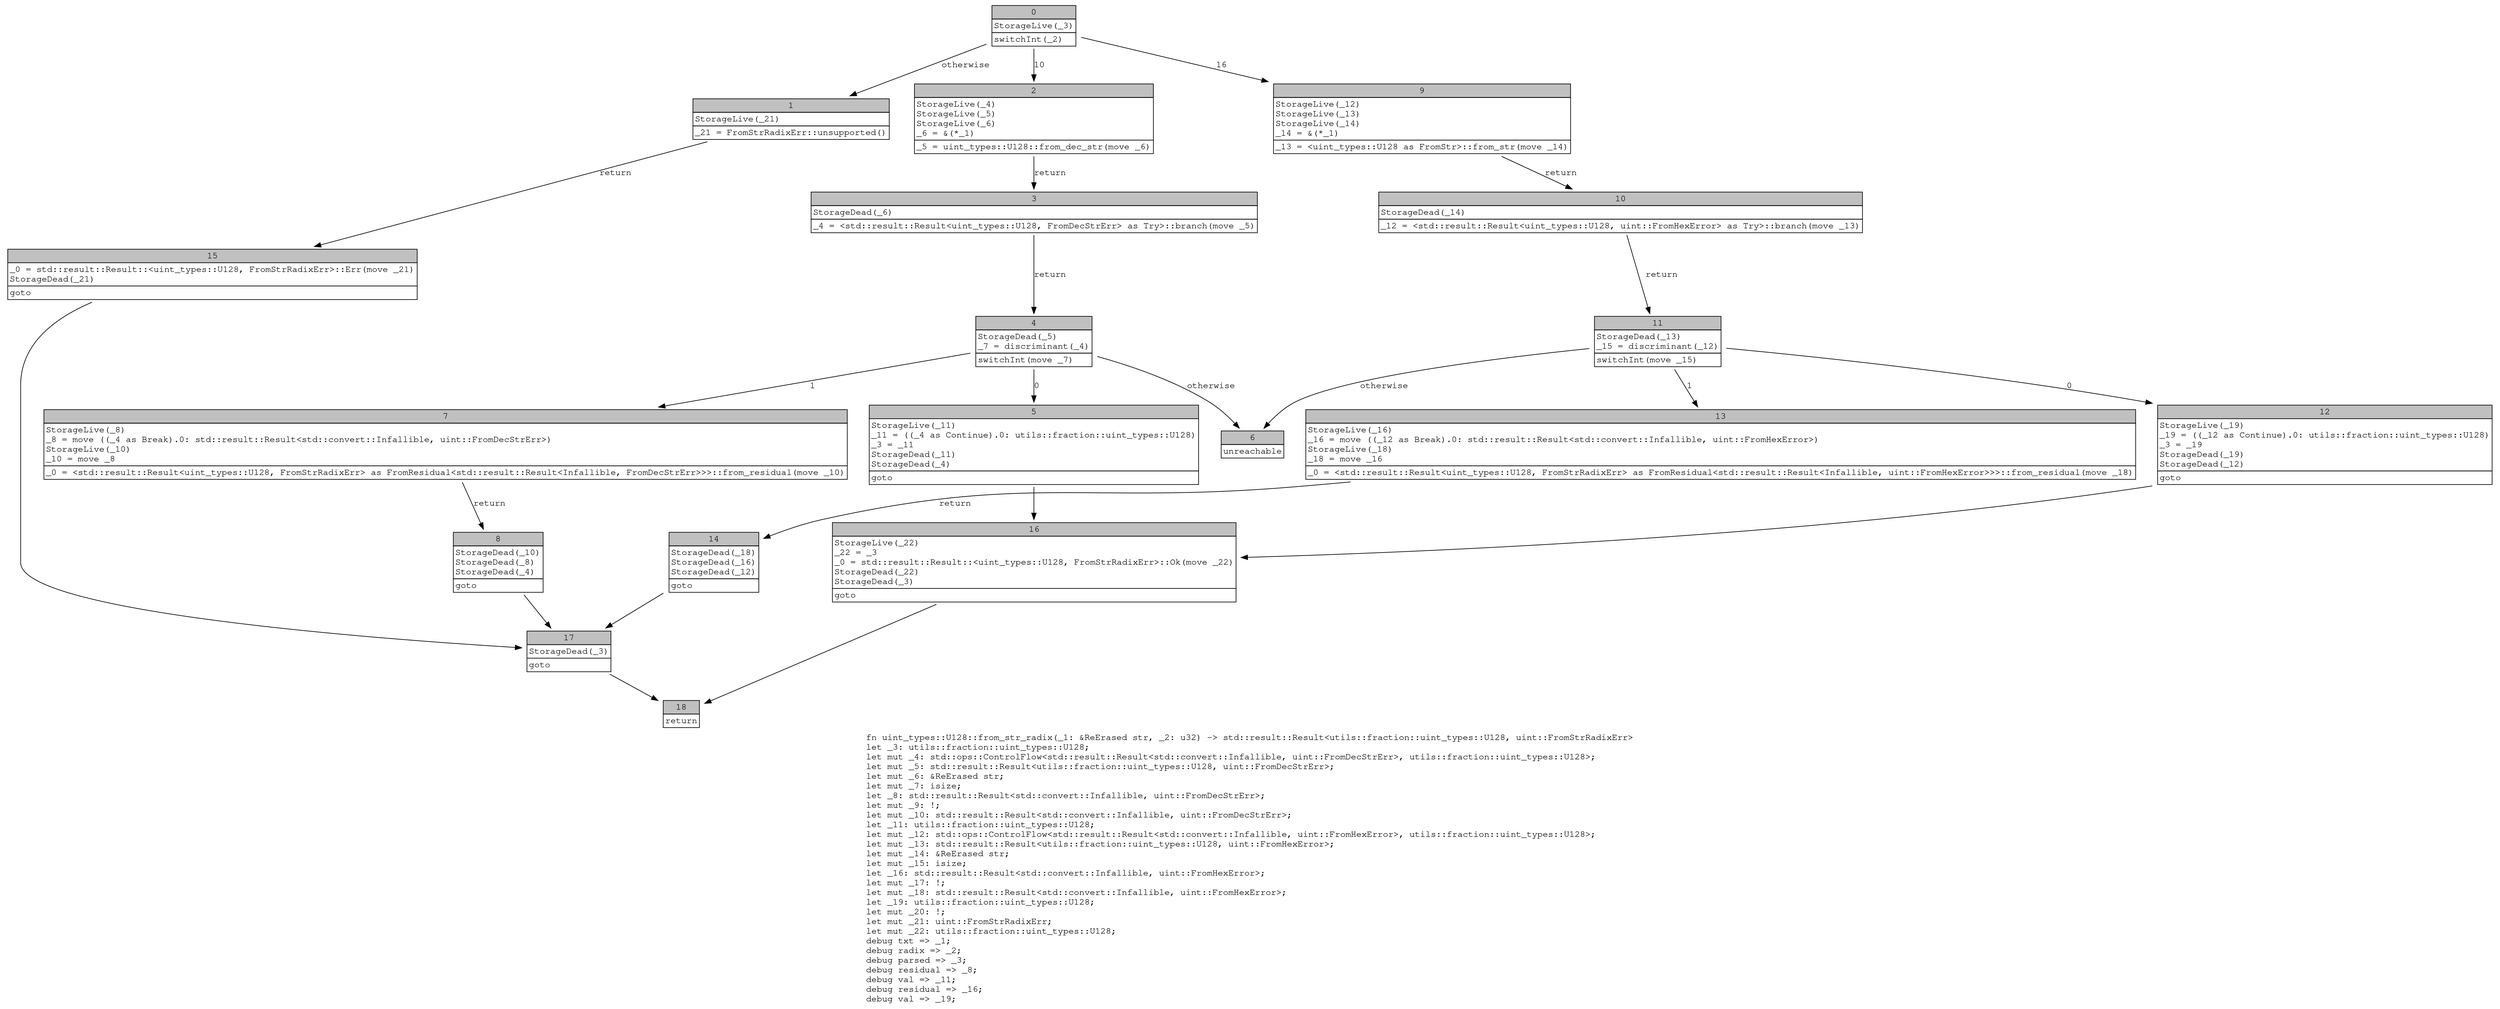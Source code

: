 digraph Mir_0_11863 {
    graph [fontname="Courier, monospace"];
    node [fontname="Courier, monospace"];
    edge [fontname="Courier, monospace"];
    label=<fn uint_types::U128::from_str_radix(_1: &amp;ReErased str, _2: u32) -&gt; std::result::Result&lt;utils::fraction::uint_types::U128, uint::FromStrRadixErr&gt;<br align="left"/>let _3: utils::fraction::uint_types::U128;<br align="left"/>let mut _4: std::ops::ControlFlow&lt;std::result::Result&lt;std::convert::Infallible, uint::FromDecStrErr&gt;, utils::fraction::uint_types::U128&gt;;<br align="left"/>let mut _5: std::result::Result&lt;utils::fraction::uint_types::U128, uint::FromDecStrErr&gt;;<br align="left"/>let mut _6: &amp;ReErased str;<br align="left"/>let mut _7: isize;<br align="left"/>let _8: std::result::Result&lt;std::convert::Infallible, uint::FromDecStrErr&gt;;<br align="left"/>let mut _9: !;<br align="left"/>let mut _10: std::result::Result&lt;std::convert::Infallible, uint::FromDecStrErr&gt;;<br align="left"/>let _11: utils::fraction::uint_types::U128;<br align="left"/>let mut _12: std::ops::ControlFlow&lt;std::result::Result&lt;std::convert::Infallible, uint::FromHexError&gt;, utils::fraction::uint_types::U128&gt;;<br align="left"/>let mut _13: std::result::Result&lt;utils::fraction::uint_types::U128, uint::FromHexError&gt;;<br align="left"/>let mut _14: &amp;ReErased str;<br align="left"/>let mut _15: isize;<br align="left"/>let _16: std::result::Result&lt;std::convert::Infallible, uint::FromHexError&gt;;<br align="left"/>let mut _17: !;<br align="left"/>let mut _18: std::result::Result&lt;std::convert::Infallible, uint::FromHexError&gt;;<br align="left"/>let _19: utils::fraction::uint_types::U128;<br align="left"/>let mut _20: !;<br align="left"/>let mut _21: uint::FromStrRadixErr;<br align="left"/>let mut _22: utils::fraction::uint_types::U128;<br align="left"/>debug txt =&gt; _1;<br align="left"/>debug radix =&gt; _2;<br align="left"/>debug parsed =&gt; _3;<br align="left"/>debug residual =&gt; _8;<br align="left"/>debug val =&gt; _11;<br align="left"/>debug residual =&gt; _16;<br align="left"/>debug val =&gt; _19;<br align="left"/>>;
    bb0__0_11863 [shape="none", label=<<table border="0" cellborder="1" cellspacing="0"><tr><td bgcolor="gray" align="center" colspan="1">0</td></tr><tr><td align="left" balign="left">StorageLive(_3)<br/></td></tr><tr><td align="left">switchInt(_2)</td></tr></table>>];
    bb1__0_11863 [shape="none", label=<<table border="0" cellborder="1" cellspacing="0"><tr><td bgcolor="gray" align="center" colspan="1">1</td></tr><tr><td align="left" balign="left">StorageLive(_21)<br/></td></tr><tr><td align="left">_21 = FromStrRadixErr::unsupported()</td></tr></table>>];
    bb2__0_11863 [shape="none", label=<<table border="0" cellborder="1" cellspacing="0"><tr><td bgcolor="gray" align="center" colspan="1">2</td></tr><tr><td align="left" balign="left">StorageLive(_4)<br/>StorageLive(_5)<br/>StorageLive(_6)<br/>_6 = &amp;(*_1)<br/></td></tr><tr><td align="left">_5 = uint_types::U128::from_dec_str(move _6)</td></tr></table>>];
    bb3__0_11863 [shape="none", label=<<table border="0" cellborder="1" cellspacing="0"><tr><td bgcolor="gray" align="center" colspan="1">3</td></tr><tr><td align="left" balign="left">StorageDead(_6)<br/></td></tr><tr><td align="left">_4 = &lt;std::result::Result&lt;uint_types::U128, FromDecStrErr&gt; as Try&gt;::branch(move _5)</td></tr></table>>];
    bb4__0_11863 [shape="none", label=<<table border="0" cellborder="1" cellspacing="0"><tr><td bgcolor="gray" align="center" colspan="1">4</td></tr><tr><td align="left" balign="left">StorageDead(_5)<br/>_7 = discriminant(_4)<br/></td></tr><tr><td align="left">switchInt(move _7)</td></tr></table>>];
    bb5__0_11863 [shape="none", label=<<table border="0" cellborder="1" cellspacing="0"><tr><td bgcolor="gray" align="center" colspan="1">5</td></tr><tr><td align="left" balign="left">StorageLive(_11)<br/>_11 = ((_4 as Continue).0: utils::fraction::uint_types::U128)<br/>_3 = _11<br/>StorageDead(_11)<br/>StorageDead(_4)<br/></td></tr><tr><td align="left">goto</td></tr></table>>];
    bb6__0_11863 [shape="none", label=<<table border="0" cellborder="1" cellspacing="0"><tr><td bgcolor="gray" align="center" colspan="1">6</td></tr><tr><td align="left">unreachable</td></tr></table>>];
    bb7__0_11863 [shape="none", label=<<table border="0" cellborder="1" cellspacing="0"><tr><td bgcolor="gray" align="center" colspan="1">7</td></tr><tr><td align="left" balign="left">StorageLive(_8)<br/>_8 = move ((_4 as Break).0: std::result::Result&lt;std::convert::Infallible, uint::FromDecStrErr&gt;)<br/>StorageLive(_10)<br/>_10 = move _8<br/></td></tr><tr><td align="left">_0 = &lt;std::result::Result&lt;uint_types::U128, FromStrRadixErr&gt; as FromResidual&lt;std::result::Result&lt;Infallible, FromDecStrErr&gt;&gt;&gt;::from_residual(move _10)</td></tr></table>>];
    bb8__0_11863 [shape="none", label=<<table border="0" cellborder="1" cellspacing="0"><tr><td bgcolor="gray" align="center" colspan="1">8</td></tr><tr><td align="left" balign="left">StorageDead(_10)<br/>StorageDead(_8)<br/>StorageDead(_4)<br/></td></tr><tr><td align="left">goto</td></tr></table>>];
    bb9__0_11863 [shape="none", label=<<table border="0" cellborder="1" cellspacing="0"><tr><td bgcolor="gray" align="center" colspan="1">9</td></tr><tr><td align="left" balign="left">StorageLive(_12)<br/>StorageLive(_13)<br/>StorageLive(_14)<br/>_14 = &amp;(*_1)<br/></td></tr><tr><td align="left">_13 = &lt;uint_types::U128 as FromStr&gt;::from_str(move _14)</td></tr></table>>];
    bb10__0_11863 [shape="none", label=<<table border="0" cellborder="1" cellspacing="0"><tr><td bgcolor="gray" align="center" colspan="1">10</td></tr><tr><td align="left" balign="left">StorageDead(_14)<br/></td></tr><tr><td align="left">_12 = &lt;std::result::Result&lt;uint_types::U128, uint::FromHexError&gt; as Try&gt;::branch(move _13)</td></tr></table>>];
    bb11__0_11863 [shape="none", label=<<table border="0" cellborder="1" cellspacing="0"><tr><td bgcolor="gray" align="center" colspan="1">11</td></tr><tr><td align="left" balign="left">StorageDead(_13)<br/>_15 = discriminant(_12)<br/></td></tr><tr><td align="left">switchInt(move _15)</td></tr></table>>];
    bb12__0_11863 [shape="none", label=<<table border="0" cellborder="1" cellspacing="0"><tr><td bgcolor="gray" align="center" colspan="1">12</td></tr><tr><td align="left" balign="left">StorageLive(_19)<br/>_19 = ((_12 as Continue).0: utils::fraction::uint_types::U128)<br/>_3 = _19<br/>StorageDead(_19)<br/>StorageDead(_12)<br/></td></tr><tr><td align="left">goto</td></tr></table>>];
    bb13__0_11863 [shape="none", label=<<table border="0" cellborder="1" cellspacing="0"><tr><td bgcolor="gray" align="center" colspan="1">13</td></tr><tr><td align="left" balign="left">StorageLive(_16)<br/>_16 = move ((_12 as Break).0: std::result::Result&lt;std::convert::Infallible, uint::FromHexError&gt;)<br/>StorageLive(_18)<br/>_18 = move _16<br/></td></tr><tr><td align="left">_0 = &lt;std::result::Result&lt;uint_types::U128, FromStrRadixErr&gt; as FromResidual&lt;std::result::Result&lt;Infallible, uint::FromHexError&gt;&gt;&gt;::from_residual(move _18)</td></tr></table>>];
    bb14__0_11863 [shape="none", label=<<table border="0" cellborder="1" cellspacing="0"><tr><td bgcolor="gray" align="center" colspan="1">14</td></tr><tr><td align="left" balign="left">StorageDead(_18)<br/>StorageDead(_16)<br/>StorageDead(_12)<br/></td></tr><tr><td align="left">goto</td></tr></table>>];
    bb15__0_11863 [shape="none", label=<<table border="0" cellborder="1" cellspacing="0"><tr><td bgcolor="gray" align="center" colspan="1">15</td></tr><tr><td align="left" balign="left">_0 = std::result::Result::&lt;uint_types::U128, FromStrRadixErr&gt;::Err(move _21)<br/>StorageDead(_21)<br/></td></tr><tr><td align="left">goto</td></tr></table>>];
    bb16__0_11863 [shape="none", label=<<table border="0" cellborder="1" cellspacing="0"><tr><td bgcolor="gray" align="center" colspan="1">16</td></tr><tr><td align="left" balign="left">StorageLive(_22)<br/>_22 = _3<br/>_0 = std::result::Result::&lt;uint_types::U128, FromStrRadixErr&gt;::Ok(move _22)<br/>StorageDead(_22)<br/>StorageDead(_3)<br/></td></tr><tr><td align="left">goto</td></tr></table>>];
    bb17__0_11863 [shape="none", label=<<table border="0" cellborder="1" cellspacing="0"><tr><td bgcolor="gray" align="center" colspan="1">17</td></tr><tr><td align="left" balign="left">StorageDead(_3)<br/></td></tr><tr><td align="left">goto</td></tr></table>>];
    bb18__0_11863 [shape="none", label=<<table border="0" cellborder="1" cellspacing="0"><tr><td bgcolor="gray" align="center" colspan="1">18</td></tr><tr><td align="left">return</td></tr></table>>];
    bb0__0_11863 -> bb2__0_11863 [label="10"];
    bb0__0_11863 -> bb9__0_11863 [label="16"];
    bb0__0_11863 -> bb1__0_11863 [label="otherwise"];
    bb1__0_11863 -> bb15__0_11863 [label="return"];
    bb2__0_11863 -> bb3__0_11863 [label="return"];
    bb3__0_11863 -> bb4__0_11863 [label="return"];
    bb4__0_11863 -> bb5__0_11863 [label="0"];
    bb4__0_11863 -> bb7__0_11863 [label="1"];
    bb4__0_11863 -> bb6__0_11863 [label="otherwise"];
    bb5__0_11863 -> bb16__0_11863 [label=""];
    bb7__0_11863 -> bb8__0_11863 [label="return"];
    bb8__0_11863 -> bb17__0_11863 [label=""];
    bb9__0_11863 -> bb10__0_11863 [label="return"];
    bb10__0_11863 -> bb11__0_11863 [label="return"];
    bb11__0_11863 -> bb12__0_11863 [label="0"];
    bb11__0_11863 -> bb13__0_11863 [label="1"];
    bb11__0_11863 -> bb6__0_11863 [label="otherwise"];
    bb12__0_11863 -> bb16__0_11863 [label=""];
    bb13__0_11863 -> bb14__0_11863 [label="return"];
    bb14__0_11863 -> bb17__0_11863 [label=""];
    bb15__0_11863 -> bb17__0_11863 [label=""];
    bb16__0_11863 -> bb18__0_11863 [label=""];
    bb17__0_11863 -> bb18__0_11863 [label=""];
}
